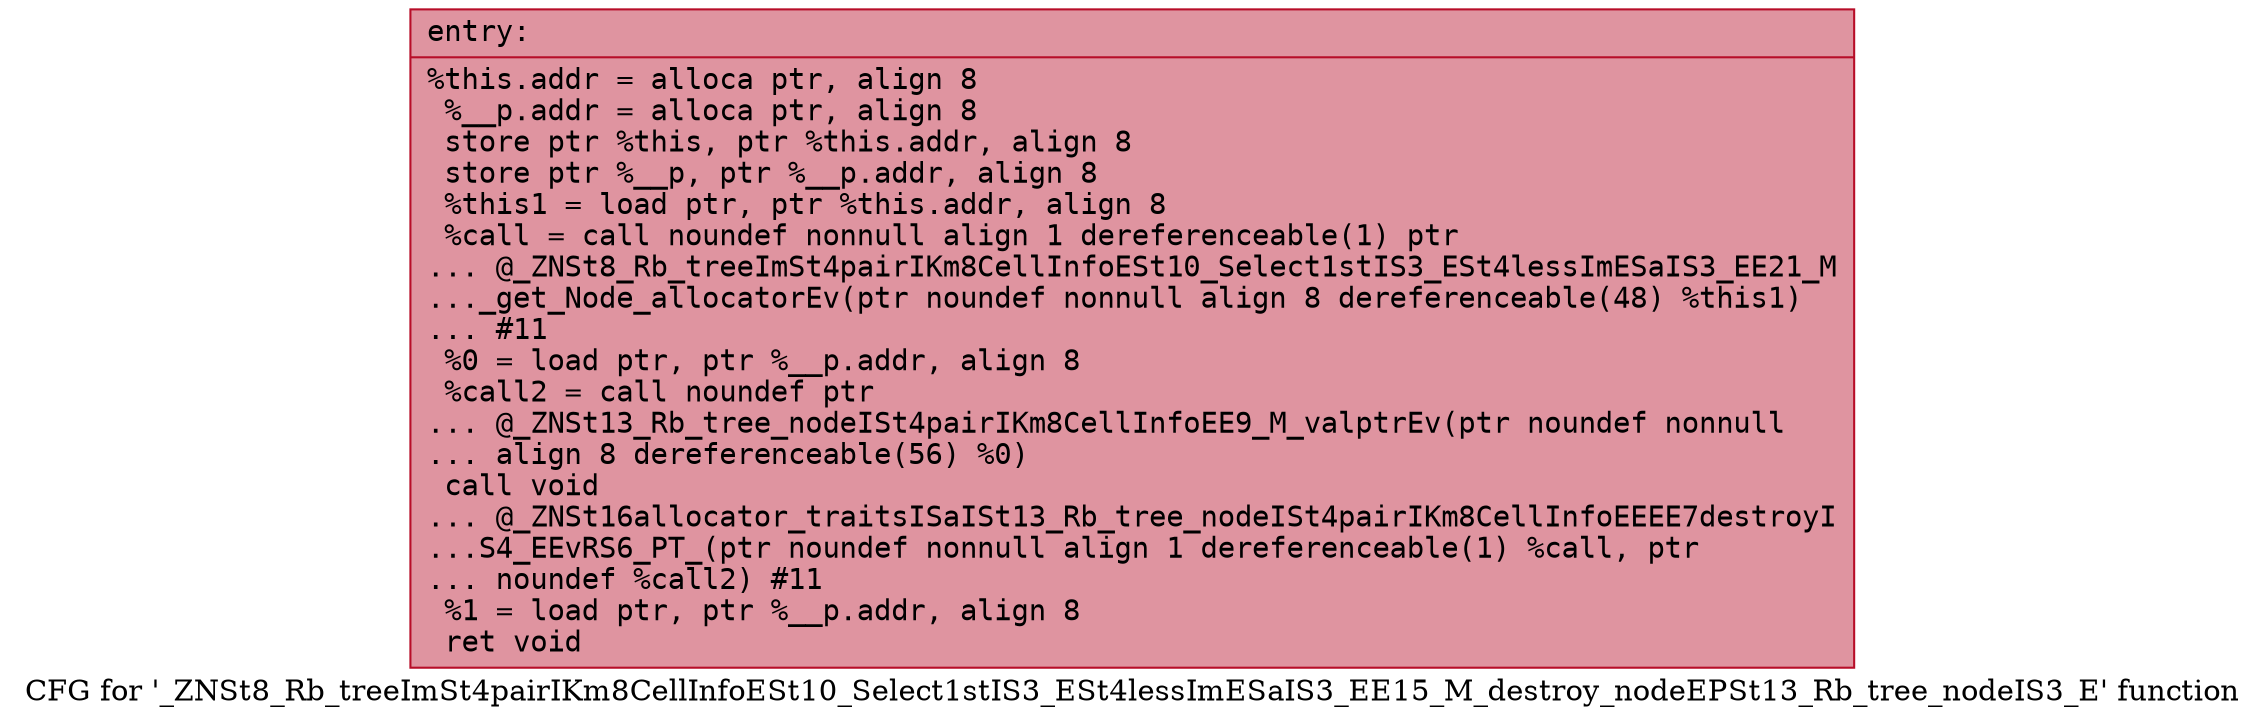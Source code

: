 digraph "CFG for '_ZNSt8_Rb_treeImSt4pairIKm8CellInfoESt10_Select1stIS3_ESt4lessImESaIS3_EE15_M_destroy_nodeEPSt13_Rb_tree_nodeIS3_E' function" {
	label="CFG for '_ZNSt8_Rb_treeImSt4pairIKm8CellInfoESt10_Select1stIS3_ESt4lessImESaIS3_EE15_M_destroy_nodeEPSt13_Rb_tree_nodeIS3_E' function";

	Node0x562da2073d30 [shape=record,color="#b70d28ff", style=filled, fillcolor="#b70d2870" fontname="Courier",label="{entry:\l|  %this.addr = alloca ptr, align 8\l  %__p.addr = alloca ptr, align 8\l  store ptr %this, ptr %this.addr, align 8\l  store ptr %__p, ptr %__p.addr, align 8\l  %this1 = load ptr, ptr %this.addr, align 8\l  %call = call noundef nonnull align 1 dereferenceable(1) ptr\l... @_ZNSt8_Rb_treeImSt4pairIKm8CellInfoESt10_Select1stIS3_ESt4lessImESaIS3_EE21_M\l..._get_Node_allocatorEv(ptr noundef nonnull align 8 dereferenceable(48) %this1)\l... #11\l  %0 = load ptr, ptr %__p.addr, align 8\l  %call2 = call noundef ptr\l... @_ZNSt13_Rb_tree_nodeISt4pairIKm8CellInfoEE9_M_valptrEv(ptr noundef nonnull\l... align 8 dereferenceable(56) %0)\l  call void\l... @_ZNSt16allocator_traitsISaISt13_Rb_tree_nodeISt4pairIKm8CellInfoEEEE7destroyI\l...S4_EEvRS6_PT_(ptr noundef nonnull align 1 dereferenceable(1) %call, ptr\l... noundef %call2) #11\l  %1 = load ptr, ptr %__p.addr, align 8\l  ret void\l}"];
}
